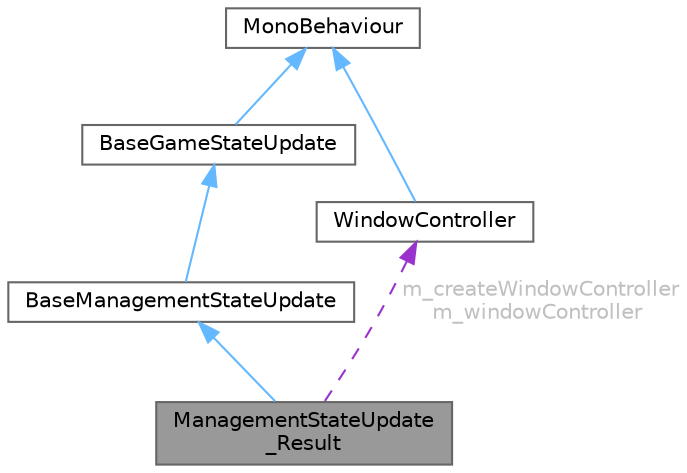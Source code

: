 digraph "ManagementStateUpdate_Result"
{
 // LATEX_PDF_SIZE
  bgcolor="transparent";
  edge [fontname=Helvetica,fontsize=10,labelfontname=Helvetica,labelfontsize=10];
  node [fontname=Helvetica,fontsize=10,shape=box,height=0.2,width=0.4];
  Node1 [id="Node000001",label="ManagementStateUpdate\l_Result",height=0.2,width=0.4,color="gray40", fillcolor="grey60", style="filled", fontcolor="black",tooltip=" "];
  Node2 -> Node1 [id="edge1_Node000001_Node000002",dir="back",color="steelblue1",style="solid",tooltip=" "];
  Node2 [id="Node000002",label="BaseManagementStateUpdate",height=0.2,width=0.4,color="gray40", fillcolor="white", style="filled",URL="$class_base_management_state_update.html",tooltip=" "];
  Node3 -> Node2 [id="edge2_Node000002_Node000003",dir="back",color="steelblue1",style="solid",tooltip=" "];
  Node3 [id="Node000003",label="BaseGameStateUpdate",height=0.2,width=0.4,color="gray40", fillcolor="white", style="filled",URL="$class_base_game_state_update.html",tooltip=" "];
  Node4 -> Node3 [id="edge3_Node000003_Node000004",dir="back",color="steelblue1",style="solid",tooltip=" "];
  Node4 [id="Node000004",label="MonoBehaviour",height=0.2,width=0.4,color="gray40", fillcolor="white", style="filled",tooltip=" "];
  Node5 -> Node1 [id="edge4_Node000001_Node000005",dir="back",color="darkorchid3",style="dashed",tooltip=" ",label=" m_createWindowController\nm_windowController",fontcolor="grey" ];
  Node5 [id="Node000005",label="WindowController",height=0.2,width=0.4,color="gray40", fillcolor="white", style="filled",URL="$class_window_controller.html",tooltip=" "];
  Node4 -> Node5 [id="edge5_Node000005_Node000004",dir="back",color="steelblue1",style="solid",tooltip=" "];
}
